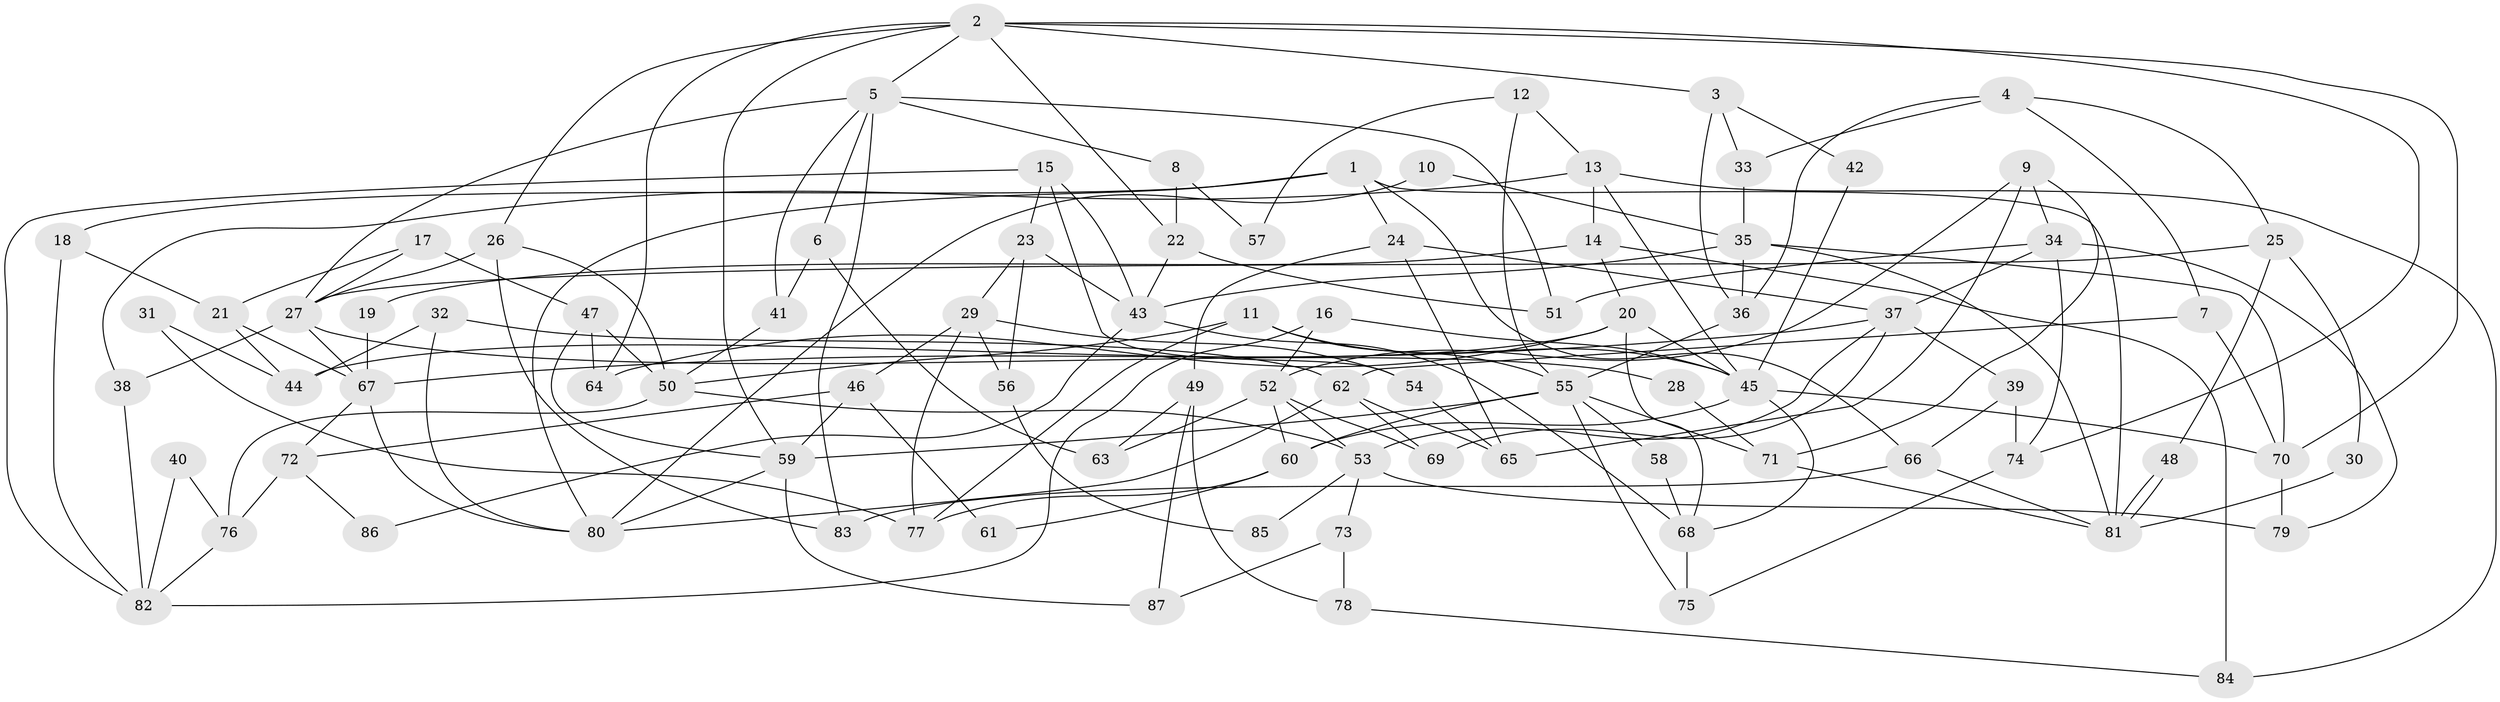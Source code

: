 // coarse degree distribution, {3: 0.3333333333333333, 6: 0.08333333333333333, 2: 0.15, 4: 0.18333333333333332, 7: 0.05, 5: 0.15, 12: 0.016666666666666666, 13: 0.016666666666666666, 9: 0.016666666666666666}
// Generated by graph-tools (version 1.1) at 2025/55/03/04/25 21:55:31]
// undirected, 87 vertices, 174 edges
graph export_dot {
graph [start="1"]
  node [color=gray90,style=filled];
  1;
  2;
  3;
  4;
  5;
  6;
  7;
  8;
  9;
  10;
  11;
  12;
  13;
  14;
  15;
  16;
  17;
  18;
  19;
  20;
  21;
  22;
  23;
  24;
  25;
  26;
  27;
  28;
  29;
  30;
  31;
  32;
  33;
  34;
  35;
  36;
  37;
  38;
  39;
  40;
  41;
  42;
  43;
  44;
  45;
  46;
  47;
  48;
  49;
  50;
  51;
  52;
  53;
  54;
  55;
  56;
  57;
  58;
  59;
  60;
  61;
  62;
  63;
  64;
  65;
  66;
  67;
  68;
  69;
  70;
  71;
  72;
  73;
  74;
  75;
  76;
  77;
  78;
  79;
  80;
  81;
  82;
  83;
  84;
  85;
  86;
  87;
  1 -- 18;
  1 -- 80;
  1 -- 24;
  1 -- 66;
  1 -- 81;
  2 -- 74;
  2 -- 70;
  2 -- 3;
  2 -- 5;
  2 -- 22;
  2 -- 26;
  2 -- 59;
  2 -- 64;
  3 -- 36;
  3 -- 33;
  3 -- 42;
  4 -- 36;
  4 -- 33;
  4 -- 7;
  4 -- 25;
  5 -- 83;
  5 -- 6;
  5 -- 8;
  5 -- 27;
  5 -- 41;
  5 -- 51;
  6 -- 41;
  6 -- 63;
  7 -- 70;
  7 -- 62;
  8 -- 22;
  8 -- 57;
  9 -- 65;
  9 -- 34;
  9 -- 52;
  9 -- 71;
  10 -- 35;
  10 -- 80;
  11 -- 50;
  11 -- 55;
  11 -- 45;
  11 -- 77;
  12 -- 13;
  12 -- 55;
  12 -- 57;
  13 -- 84;
  13 -- 45;
  13 -- 14;
  13 -- 38;
  14 -- 20;
  14 -- 19;
  14 -- 84;
  15 -- 82;
  15 -- 43;
  15 -- 23;
  15 -- 54;
  16 -- 82;
  16 -- 52;
  16 -- 45;
  17 -- 21;
  17 -- 47;
  17 -- 27;
  18 -- 21;
  18 -- 82;
  19 -- 67;
  20 -- 64;
  20 -- 45;
  20 -- 44;
  20 -- 68;
  21 -- 44;
  21 -- 67;
  22 -- 43;
  22 -- 51;
  23 -- 43;
  23 -- 29;
  23 -- 56;
  24 -- 37;
  24 -- 49;
  24 -- 65;
  25 -- 27;
  25 -- 30;
  25 -- 48;
  26 -- 27;
  26 -- 50;
  26 -- 83;
  27 -- 28;
  27 -- 38;
  27 -- 67;
  28 -- 71;
  29 -- 77;
  29 -- 46;
  29 -- 54;
  29 -- 56;
  30 -- 81;
  31 -- 44;
  31 -- 77;
  32 -- 80;
  32 -- 62;
  32 -- 44;
  33 -- 35;
  34 -- 37;
  34 -- 51;
  34 -- 74;
  34 -- 79;
  35 -- 81;
  35 -- 70;
  35 -- 36;
  35 -- 43;
  36 -- 55;
  37 -- 69;
  37 -- 39;
  37 -- 53;
  37 -- 67;
  38 -- 82;
  39 -- 66;
  39 -- 74;
  40 -- 82;
  40 -- 76;
  41 -- 50;
  42 -- 45;
  43 -- 68;
  43 -- 86;
  45 -- 60;
  45 -- 68;
  45 -- 70;
  46 -- 59;
  46 -- 61;
  46 -- 72;
  47 -- 59;
  47 -- 50;
  47 -- 64;
  48 -- 81;
  48 -- 81;
  49 -- 63;
  49 -- 78;
  49 -- 87;
  50 -- 53;
  50 -- 76;
  52 -- 60;
  52 -- 53;
  52 -- 63;
  52 -- 69;
  53 -- 73;
  53 -- 79;
  53 -- 85;
  54 -- 65;
  55 -- 59;
  55 -- 71;
  55 -- 58;
  55 -- 60;
  55 -- 75;
  56 -- 85;
  58 -- 68;
  59 -- 80;
  59 -- 87;
  60 -- 61;
  60 -- 77;
  62 -- 65;
  62 -- 69;
  62 -- 80;
  66 -- 81;
  66 -- 83;
  67 -- 72;
  67 -- 80;
  68 -- 75;
  70 -- 79;
  71 -- 81;
  72 -- 76;
  72 -- 86;
  73 -- 87;
  73 -- 78;
  74 -- 75;
  76 -- 82;
  78 -- 84;
}
